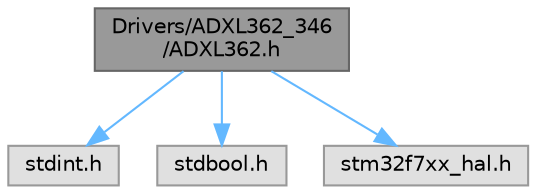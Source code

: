 digraph "Drivers/ADXL362_346/ADXL362.h"
{
 // LATEX_PDF_SIZE
  bgcolor="transparent";
  edge [fontname=Helvetica,fontsize=10,labelfontname=Helvetica,labelfontsize=10];
  node [fontname=Helvetica,fontsize=10,shape=box,height=0.2,width=0.4];
  Node1 [id="Node000001",label="Drivers/ADXL362_346\l/ADXL362.h",height=0.2,width=0.4,color="gray40", fillcolor="grey60", style="filled", fontcolor="black",tooltip="Файл объявления функций, макросов, структур. Нужен для работы с акселерометром ADXL362/345."];
  Node1 -> Node2 [id="edge1_Node000001_Node000002",color="steelblue1",style="solid",tooltip=" "];
  Node2 [id="Node000002",label="stdint.h",height=0.2,width=0.4,color="grey60", fillcolor="#E0E0E0", style="filled",tooltip=" "];
  Node1 -> Node3 [id="edge2_Node000001_Node000003",color="steelblue1",style="solid",tooltip=" "];
  Node3 [id="Node000003",label="stdbool.h",height=0.2,width=0.4,color="grey60", fillcolor="#E0E0E0", style="filled",tooltip=" "];
  Node1 -> Node4 [id="edge3_Node000001_Node000004",color="steelblue1",style="solid",tooltip=" "];
  Node4 [id="Node000004",label="stm32f7xx_hal.h",height=0.2,width=0.4,color="grey60", fillcolor="#E0E0E0", style="filled",tooltip=" "];
}
